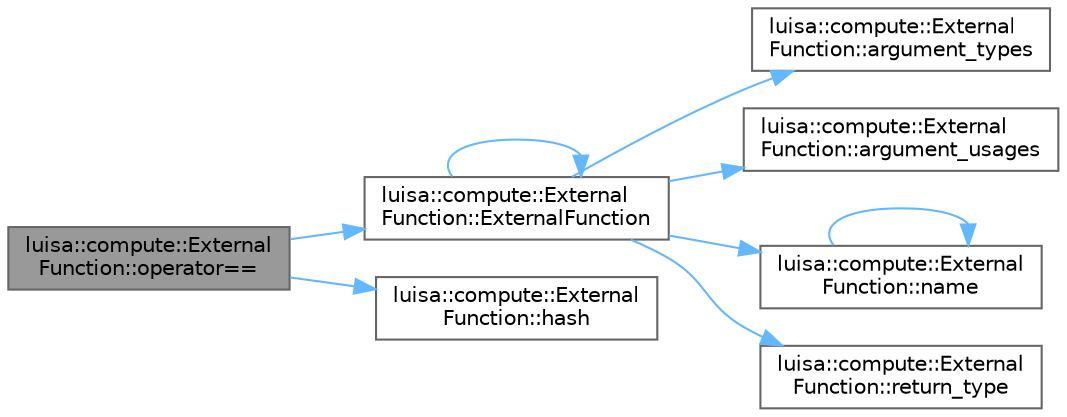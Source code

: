 digraph "luisa::compute::ExternalFunction::operator=="
{
 // LATEX_PDF_SIZE
  bgcolor="transparent";
  edge [fontname=Helvetica,fontsize=10,labelfontname=Helvetica,labelfontsize=10];
  node [fontname=Helvetica,fontsize=10,shape=box,height=0.2,width=0.4];
  rankdir="LR";
  Node1 [id="Node000001",label="luisa::compute::External\lFunction::operator==",height=0.2,width=0.4,color="gray40", fillcolor="grey60", style="filled", fontcolor="black",tooltip=" "];
  Node1 -> Node2 [id="edge1_Node000001_Node000002",color="steelblue1",style="solid",tooltip=" "];
  Node2 [id="Node000002",label="luisa::compute::External\lFunction::ExternalFunction",height=0.2,width=0.4,color="grey40", fillcolor="white", style="filled",URL="$classluisa_1_1compute_1_1_external_function.html#a53ce0086f4751779e98556dd999233a4",tooltip=" "];
  Node2 -> Node3 [id="edge2_Node000002_Node000003",color="steelblue1",style="solid",tooltip=" "];
  Node3 [id="Node000003",label="luisa::compute::External\lFunction::argument_types",height=0.2,width=0.4,color="grey40", fillcolor="white", style="filled",URL="$classluisa_1_1compute_1_1_external_function.html#a533daa34c5b4834d7c02f4458b6c9b5d",tooltip=" "];
  Node2 -> Node4 [id="edge3_Node000002_Node000004",color="steelblue1",style="solid",tooltip=" "];
  Node4 [id="Node000004",label="luisa::compute::External\lFunction::argument_usages",height=0.2,width=0.4,color="grey40", fillcolor="white", style="filled",URL="$classluisa_1_1compute_1_1_external_function.html#a43b694df8ce5c151b10aac54f2eed4e5",tooltip=" "];
  Node2 -> Node2 [id="edge4_Node000002_Node000002",color="steelblue1",style="solid",tooltip=" "];
  Node2 -> Node5 [id="edge5_Node000002_Node000005",color="steelblue1",style="solid",tooltip=" "];
  Node5 [id="Node000005",label="luisa::compute::External\lFunction::name",height=0.2,width=0.4,color="grey40", fillcolor="white", style="filled",URL="$classluisa_1_1compute_1_1_external_function.html#ad1d5dc7ddeda22708e6c4a7572e8b48f",tooltip=" "];
  Node5 -> Node5 [id="edge6_Node000005_Node000005",color="steelblue1",style="solid",tooltip=" "];
  Node2 -> Node6 [id="edge7_Node000002_Node000006",color="steelblue1",style="solid",tooltip=" "];
  Node6 [id="Node000006",label="luisa::compute::External\lFunction::return_type",height=0.2,width=0.4,color="grey40", fillcolor="white", style="filled",URL="$classluisa_1_1compute_1_1_external_function.html#a1740ad785f8af456fa60379aeffb0d12",tooltip=" "];
  Node1 -> Node7 [id="edge8_Node000001_Node000007",color="steelblue1",style="solid",tooltip=" "];
  Node7 [id="Node000007",label="luisa::compute::External\lFunction::hash",height=0.2,width=0.4,color="grey40", fillcolor="white", style="filled",URL="$classluisa_1_1compute_1_1_external_function.html#ad69f52f903cc74f952a2e4ed857b224e",tooltip=" "];
}
